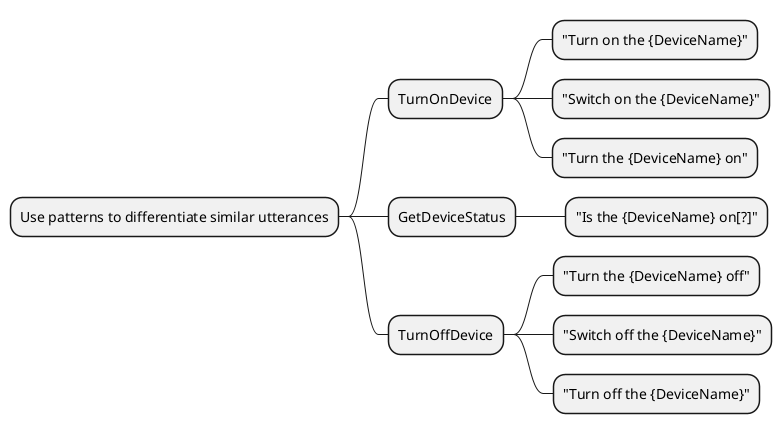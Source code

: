 @startmindmap
* Use patterns to differentiate similar utterances
** TurnOnDevice
*** "Turn on the {DeviceName}"
*** "Switch on the {DeviceName}"
*** "Turn the {DeviceName} on"
** GetDeviceStatus
*** "Is the {DeviceName} on[?]"
** TurnOffDevice
*** "Turn the {DeviceName} off"
*** "Switch off the {DeviceName}"
*** "Turn off the {DeviceName}"
@endmindmap
